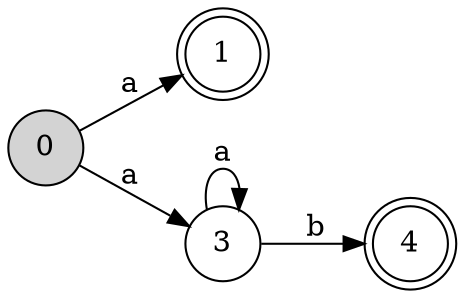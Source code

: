 digraph { 
    rankdir=LR; size="8,5" 
    node [shape=circle] 
    0 -> 1 [label="a"];
    0 -> 3 [label="a"]; 
    3 -> 3 [label="a"]; 
    3 -> 4 [label="b"]; 
    1,4 [shape = doublecircle]
    0 [style = filled, fillcolor = lightgrey]
}
